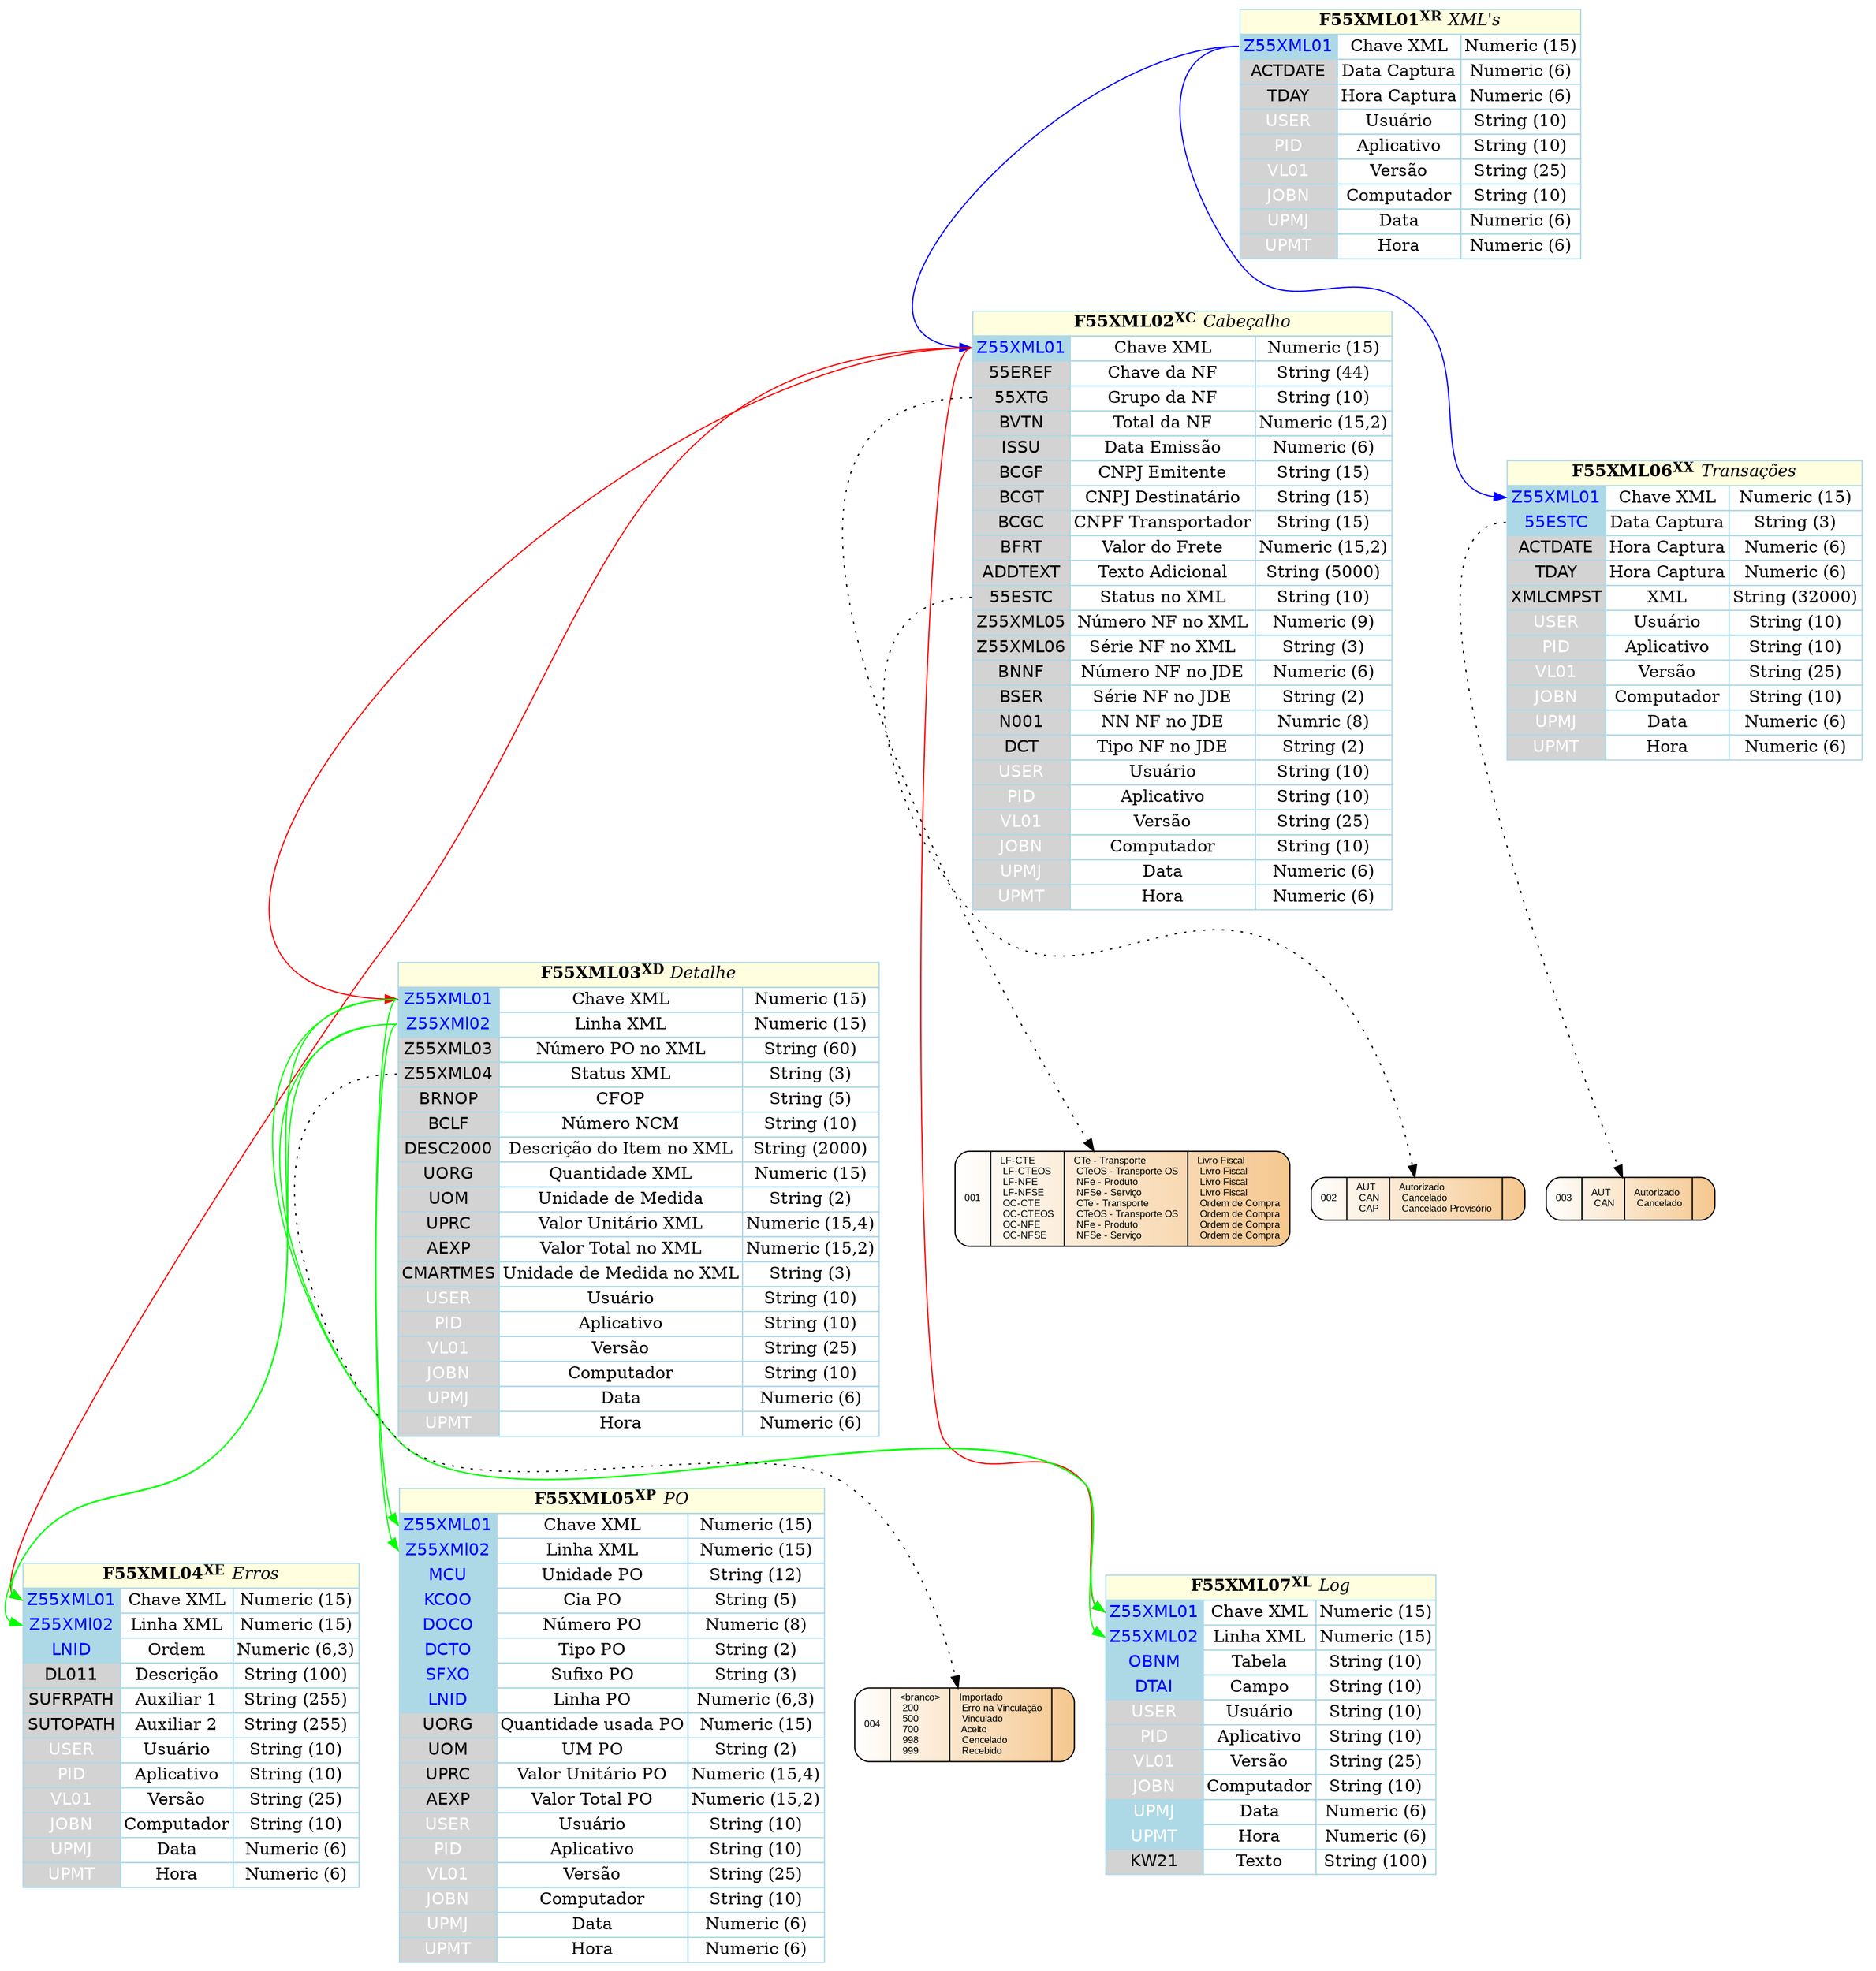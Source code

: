 digraph H {

  tabela01 [
   shape=none
   label=<
     <table border='0' cellborder='1' color='lightblue' cellspacing='0'>
       <tr><td colspan="3" bgcolor="lightyellow"><b>F55XML01<sup>XR</sup></b> <i>XML's</i></td></tr>
       <tr><td port='col01' bgcolor="lightblue"><font face="helvetica" color="blue">Z55XML01</font></td><td>Chave XML</td><td>Numeric (15)</td></tr>
       <tr><td port='col02' bgcolor="lightgray"><font face="helvetica" color="black">ACTDATE</font></td><td>Data Captura</td><td>Numeric (6)</td></tr>
       <tr><td port='col03' bgcolor="lightgray"><font face="helvetica" color="black">TDAY</font></td><td>Hora Captura</td><td>Numeric (6)</td></tr>
       <tr><td bgcolor="lightgray"><font face="helvetica" color="white">USER</font></td><td>Usuário</td><td>String (10)</td></tr>
       <tr><td bgcolor="lightgray"><font face="helvetica" color="white">PID</font></td><td>Aplicativo</td><td>String (10)</td></tr>
       <tr><td bgcolor="lightgray"><font face="helvetica" color="white">VL01</font></td><td>Versão</td><td>String (25)</td></tr>
       <tr><td bgcolor="lightgray"><font face="helvetica" color="white">JOBN</font></td><td>Computador</td><td>String (10)</td></tr>
       <tr><td bgcolor="lightgray"><font face="helvetica" color="white">UPMJ</font></td><td>Data</td><td>Numeric (6)</td></tr>
       <tr><td bgcolor="lightgray"><font face="helvetica" color="white">UPMT</font></td><td>Hora</td><td>Numeric (6)</td></tr>
     </table>
  >];

  tabela02 [
   shape=none
   label=<
     <table border='0' cellborder='1' color='lightblue' cellspacing='0'>
       <tr><td colspan="3" bgcolor="lightyellow"><b>F55XML02<sup>XC</sup></b> <i>Cabeçalho</i></td></tr>
       <tr><td port='col01' bgcolor="lightblue"><font face="helvetica" color="blue">Z55XML01</font></td><td>Chave XML</td><td>Numeric (15)</td></tr>
       <tr><td port='col02' bgcolor="lightgray"><font face="helvetica" color="black">55EREF</font></td><td>Chave da NF</td><td>String (44)</td></tr>
       <tr><td port='col03' bgcolor="lightgray"><font face="helvetica" color="black">55XTG</font></td><td>Grupo da NF</td><td>String (10)</td></tr>
       <tr><td port='col04' bgcolor="lightgray"><font face="helvetica" color="black">BVTN</font></td><td>Total da NF</td><td>Numeric (15,2)</td></tr>
       <tr><td port='col05' bgcolor="lightgray"><font face="helvetica" color="black">ISSU</font></td><td>Data Emissão</td><td>Numeric (6)</td></tr>
       <tr><td port='col06' bgcolor="lightgray"><font face="helvetica" color="black">BCGF</font></td><td>CNPJ Emitente</td><td>String (15)</td></tr>
       <tr><td port='col07' bgcolor="lightgray"><font face="helvetica" color="black">BCGT</font></td><td>CNPJ Destinatário</td><td>String (15)</td></tr>
       <tr><td port='col08' bgcolor="lightgray"><font face="helvetica" color="black">BCGC</font></td><td>CNPF Transportador</td><td>String (15)</td></tr>
       <tr><td port='col09' bgcolor="lightgray"><font face="helvetica" color="black">BFRT</font></td><td>Valor do Frete</td><td>Numeric (15,2)</td></tr>
       <tr><td port='col10' bgcolor="lightgray"><font face="helvetica" color="black">ADDTEXT</font></td><td>Texto Adicional</td><td>String (5000)</td></tr>
       <tr><td port='col11' bgcolor="lightgray"><font face="helvetica" color="black">55ESTC</font></td><td>Status no XML</td><td>String (10)</td></tr>
       <tr><td port='col12' bgcolor="lightgray"><font face="helvetica" color="black">Z55XML05</font></td><td>Número NF no XML</td><td>Numeric (9)</td></tr>
       <tr><td port='col13' bgcolor="lightgray"><font face="helvetica" color="black">Z55XML06</font></td><td>Série NF no XML</td><td>String (3)</td></tr>
       <tr><td port='col14' bgcolor="lightgray"><font face="helvetica" color="black">BNNF</font></td><td>Número NF no JDE</td><td>Numeric (6)</td></tr>
       <tr><td port='col15' bgcolor="lightgray"><font face="helvetica" color="black">BSER</font></td><td>Série NF no JDE</td><td>String (2)</td></tr>
       <tr><td port='col16' bgcolor="lightgray"><font face="helvetica" color="black">N001</font></td><td>NN NF no JDE</td><td>Numric (8)</td></tr>
       <tr><td port='col17' bgcolor="lightgray"><font face="helvetica" color="black">DCT</font></td><td>Tipo NF no JDE</td><td>String (2)</td></tr>
       <tr><td bgcolor="lightgray"><font face="helvetica" color="white">USER</font></td><td>Usuário</td><td>String (10)</td></tr>
       <tr><td bgcolor="lightgray"><font face="helvetica" color="white">PID</font></td><td>Aplicativo</td><td>String (10)</td></tr>
       <tr><td bgcolor="lightgray"><font face="helvetica" color="white">VL01</font></td><td>Versão</td><td>String (25)</td></tr>
       <tr><td bgcolor="lightgray"><font face="helvetica" color="white">JOBN</font></td><td>Computador</td><td>String (10)</td></tr>
       <tr><td bgcolor="lightgray"><font face="helvetica" color="white">UPMJ</font></td><td>Data</td><td>Numeric (6)</td></tr>
       <tr><td bgcolor="lightgray"><font face="helvetica" color="white">UPMT</font></td><td>Hora</td><td>Numeric (6)</td></tr>
     </table>
  >];

  tabela03 [
   shape=none
   label=<
     <table border='0' cellborder='1' color='lightblue' cellspacing='0'>
       <tr><td colspan="3" bgcolor="lightyellow"><b>F55XML03<sup>XD</sup></b> <i>Detalhe</i></td></tr>
       <tr><td port='col01' bgcolor="lightblue"><font face="helvetica" color="blue">Z55XML01</font></td><td>Chave XML</td><td>Numeric (15)</td></tr>
       <tr><td port='col02' bgcolor="lightblue"><font face="helvetica" color="blue">Z55XMl02</font></td><td>Linha XML</td><td>Numeric (15)</td></tr>
       <tr><td port='col03' bgcolor="lightgray"><font face="helvetica" color="black">Z55XML03</font></td><td>Número PO no XML</td><td>String (60)</td></tr>
       <tr><td port='col04' bgcolor="lightgray"><font face="helvetica" color="black">Z55XML04</font></td><td>Status XML</td><td>String (3)</td></tr>
       <tr><td port='col05' bgcolor="lightgray"><font face="helvetica" color="black">BRNOP</font></td><td>CFOP</td><td>String (5)</td></tr>
       <tr><td port='col06' bgcolor="lightgray"><font face="helvetica" color="black">BCLF</font></td><td>Número NCM</td><td>String (10)</td></tr>
       <tr><td port='col07' bgcolor="lightgray"><font face="helvetica" color="black">DESC2000</font></td><td>Descrição do Item no XML</td><td>String (2000)</td></tr>
       <tr><td port='col08' bgcolor="lightgray"><font face="helvetica" color="black">UORG</font></td><td>Quantidade XML</td><td>Numeric (15)</td></tr>
       <tr><td port='col09' bgcolor="lightgray"><font face="helvetica" color="black">UOM</font></td><td>Unidade de Medida</td><td>String (2)</td></tr>
       <tr><td port='col10' bgcolor="lightgray"><font face="helvetica" color="black">UPRC</font></td><td>Valor Unitário XML</td><td>Numeric (15,4)</td></tr>
       <tr><td port='col11' bgcolor="lightgray"><font face="helvetica" color="black">AEXP</font></td><td>Valor Total no XML</td><td>Numeric (15,2)</td></tr>
       <tr><td port='col12' bgcolor="lightgray"><font face="helvetica" color="black">CMARTMES</font></td><td>Unidade de Medida no XML</td><td>String (3)</td></tr>
       <tr><td bgcolor="lightgray"><font face="helvetica" color="white">USER</font></td><td>Usuário</td><td>String (10)</td></tr>
       <tr><td bgcolor="lightgray"><font face="helvetica" color="white">PID</font></td><td>Aplicativo</td><td>String (10)</td></tr>
       <tr><td bgcolor="lightgray"><font face="helvetica" color="white">VL01</font></td><td>Versão</td><td>String (25)</td></tr>
       <tr><td bgcolor="lightgray"><font face="helvetica" color="white">JOBN</font></td><td>Computador</td><td>String (10)</td></tr>
       <tr><td bgcolor="lightgray"><font face="helvetica" color="white">UPMJ</font></td><td>Data</td><td>Numeric (6)</td></tr>
       <tr><td bgcolor="lightgray"><font face="helvetica" color="white">UPMT</font></td><td>Hora</td><td>Numeric (6)</td></tr>
     </table>
  >];

  tabela04 [
   shape=none
   label=<
     <table border='0' cellborder='1' color='lightblue' cellspacing='0'>
       <tr><td colspan="3" bgcolor="lightyellow"><b>F55XML04<sup>XE</sup></b> <i>Erros</i></td></tr>
       <tr><td port='col01' bgcolor="lightblue"><font face="helvetica" color="blue">Z55XML01</font></td><td>Chave XML</td><td>Numeric (15)</td></tr>
       <tr><td port='col02' bgcolor="lightblue"><font face="helvetica" color="blue">Z55XMl02</font></td><td>Linha XML</td><td>Numeric (15)</td></tr>
       <tr><td port='col03' bgcolor="lightblue"><font face="helvetica" color="blue">LNID</font></td><td>Ordem</td><td>Numeric (6,3)</td></tr>
       <tr><td port='col04' bgcolor="lightgray"><font face="helvetica" color="black">DL011</font></td><td>Descrição</td><td>String (100)</td></tr>
       <tr><td port='col04' bgcolor="lightgray"><font face="helvetica" color="black">SUFRPATH</font></td><td>Auxiliar 1</td><td>String (255)</td></tr>
       <tr><td port='col04' bgcolor="lightgray"><font face="helvetica" color="black">SUTOPATH</font></td><td>Auxiliar 2</td><td>String (255)</td></tr>
       <tr><td bgcolor="lightgray"><font face="helvetica" color="white">USER</font></td><td>Usuário</td><td>String (10)</td></tr>
       <tr><td bgcolor="lightgray"><font face="helvetica" color="white">PID</font></td><td>Aplicativo</td><td>String (10)</td></tr>
       <tr><td bgcolor="lightgray"><font face="helvetica" color="white">VL01</font></td><td>Versão</td><td>String (25)</td></tr>
       <tr><td bgcolor="lightgray"><font face="helvetica" color="white">JOBN</font></td><td>Computador</td><td>String (10)</td></tr>
       <tr><td bgcolor="lightgray"><font face="helvetica" color="white">UPMJ</font></td><td>Data</td><td>Numeric (6)</td></tr>
       <tr><td bgcolor="lightgray"><font face="helvetica" color="white">UPMT</font></td><td>Hora</td><td>Numeric (6)</td></tr>
     </table>
  >];

  tabela05 [
   shape=none
   label=<
     <table border='0' cellborder='1' color='lightblue' cellspacing='0'>
       <tr><td colspan="3" bgcolor="lightyellow"><b>F55XML05<sup>XP</sup></b> <i>PO</i></td></tr>
       <tr><td port='col01' bgcolor="lightblue"><font face="helvetica" color="blue">Z55XML01</font></td><td>Chave XML</td><td>Numeric (15)</td></tr>
       <tr><td port='col02' bgcolor="lightblue"><font face="helvetica" color="blue">Z55XMl02</font></td><td>Linha XML</td><td>Numeric (15)</td></tr>
       <tr><td port='col03' bgcolor="lightblue"><font face="helvetica" color="blue">MCU</font></td><td>Unidade PO</td><td>String (12)</td></tr>
       <tr><td port='col04' bgcolor="lightblue"><font face="helvetica" color="blue">KCOO</font></td><td>Cia PO</td><td>String (5)</td></tr>
       <tr><td port='col05' bgcolor="lightblue"><font face="helvetica" color="blue">DOCO</font></td><td>Número PO</td><td>Numeric (8)</td></tr>
       <tr><td port='col06' bgcolor="lightblue"><font face="helvetica" color="blue">DCTO</font></td><td>Tipo PO</td><td>String (2)</td></tr>
       <tr><td port='col07' bgcolor="lightblue"><font face="helvetica" color="blue">SFXO</font></td><td>Sufixo PO</td><td>String (3)</td></tr>
       <tr><td port='col08' bgcolor="lightblue"><font face="helvetica" color="blue">LNID</font></td><td>Linha PO</td><td>Numeric (6,3)</td></tr>
       <tr><td port='col09' bgcolor="lightgray"><font face="helvetica" color="black">UORG</font></td><td>Quantidade usada PO</td><td>Numeric (15)</td></tr>
       <tr><td port='col10' bgcolor="lightgray"><font face="helvetica" color="black">UOM</font></td><td>UM PO</td><td>String (2)</td></tr>
       <tr><td port='col11' bgcolor="lightgray"><font face="helvetica" color="black">UPRC</font></td><td>Valor Unitário PO</td><td>Numeric (15,4)</td></tr>
       <tr><td port='col12' bgcolor="lightgray"><font face="helvetica" color="black">AEXP</font></td><td>Valor Total PO</td><td>Numeric (15,2)</td></tr>
       <tr><td bgcolor="lightgray"><font face="helvetica" color="white">USER</font></td><td>Usuário</td><td>String (10)</td></tr>
       <tr><td bgcolor="lightgray"><font face="helvetica" color="white">PID</font></td><td>Aplicativo</td><td>String (10)</td></tr>
       <tr><td bgcolor="lightgray"><font face="helvetica" color="white">VL01</font></td><td>Versão</td><td>String (25)</td></tr>
       <tr><td bgcolor="lightgray"><font face="helvetica" color="white">JOBN</font></td><td>Computador</td><td>String (10)</td></tr>
       <tr><td bgcolor="lightgray"><font face="helvetica" color="white">UPMJ</font></td><td>Data</td><td>Numeric (6)</td></tr>
       <tr><td bgcolor="lightgray"><font face="helvetica" color="white">UPMT</font></td><td>Hora</td><td>Numeric (6)</td></tr>
     </table>
  >];

  tabela06 [
   shape=none
   label=<
     <table border='0' cellborder='1' color='lightblue' cellspacing='0'>
       <tr><td colspan="3" bgcolor="lightyellow"><b>F55XML06<sup>XX</sup></b> <i>Transações</i></td></tr>
       <tr><td port='col01' bgcolor="lightblue"><font face="helvetica" color="blue">Z55XML01</font></td><td>Chave XML</td><td>Numeric (15)</td></tr>
       <tr><td port='col02' bgcolor="lightblue"><font face="helvetica" color="blue">55ESTC</font></td><td>Data Captura</td><td>String (3)</td></tr>
       <tr><td port='col03' bgcolor="lightgray"><font face="helvetica" color="black">ACTDATE</font></td><td>Hora Captura</td><td>Numeric (6)</td></tr>
       <tr><td port='col04' bgcolor="lightgray"><font face="helvetica" color="black">TDAY</font></td><td>Hora Captura</td><td>Numeric (6)</td></tr>
       <tr><td port='col05' bgcolor="lightgray"><font face="helvetica" color="black">XMLCMPST</font></td><td>XML</td><td>String (32000)</td></tr>
       <tr><td bgcolor="lightgray"><font face="helvetica" color="white">USER</font></td><td>Usuário</td><td>String (10)</td></tr>
       <tr><td bgcolor="lightgray"><font face="helvetica" color="white">PID</font></td><td>Aplicativo</td><td>String (10)</td></tr>
       <tr><td bgcolor="lightgray"><font face="helvetica" color="white">VL01</font></td><td>Versão</td><td>String (25)</td></tr>
       <tr><td bgcolor="lightgray"><font face="helvetica" color="white">JOBN</font></td><td>Computador</td><td>String (10)</td></tr>
       <tr><td bgcolor="lightgray"><font face="helvetica" color="white">UPMJ</font></td><td>Data</td><td>Numeric (6)</td></tr>
       <tr><td bgcolor="lightgray"><font face="helvetica" color="white">UPMT</font></td><td>Hora</td><td>Numeric (6)</td></tr>
     </table>
  >];

  tabela07 [
   shape=none
   label=<
     <table border='0' cellborder='1' color='lightblue' cellspacing='0'>
       <tr><td colspan="3" bgcolor="lightyellow"><b>F55XML07<sup>XL</sup></b> <i>Log</i></td></tr>
       <tr><td port='col01' bgcolor="lightblue"><font face="helvetica" color="blue">Z55XML01</font></td><td>Chave XML</td><td>Numeric (15)</td></tr>
       <tr><td port='col02' bgcolor="lightblue"><font face="helvetica" color="blue">Z55XML02</font></td><td>Linha XML</td><td>Numeric (15)</td></tr>
       <tr><td port='col03' bgcolor="lightblue"><font face="helvetica" color="blue">OBNM</font></td><td>Tabela</td><td>String (10)</td></tr>
       <tr><td port='col04' bgcolor="lightblue"><font face="helvetica" color="blue">DTAI</font></td><td>Campo</td><td>String (10)</td></tr>
       <tr><td port='col05' bgcolor="lightgray"><font face="helvetica" color="white">USER</font></td><td>Usuário</td><td>String (10)</td></tr>
       <tr><td port='col06' bgcolor="lightgray"><font face="helvetica" color="white">PID</font></td><td>Aplicativo</td><td>String (10)</td></tr>
       <tr><td port='col07' bgcolor="lightgray"><font face="helvetica" color="white">VL01</font></td><td>Versão</td><td>String (25)</td></tr>
       <tr><td port='col08' bgcolor="lightgray"><font face="helvetica" color="white">JOBN</font></td><td>Computador</td><td>String (10)</td></tr>
       <tr><td port='col09' bgcolor="lightblue"><font face="helvetica" color="white">UPMJ</font></td><td>Data</td><td>Numeric (6)</td></tr>
       <tr><td port='col10' bgcolor="lightblue"><font face="helvetica" color="white">UPMT</font></td><td>Hora</td><td>Numeric (6)</td></tr>
       <tr><td port='col11' bgcolor="lightgray"><font face="helvetica" color="black">KW21</font></td><td>Texto</td><td>String (100)</td></tr>
     </table>
  >];

  node001 [
    fontname = "Arial",
    fontsize = 8,
    shape=record,
    style="rounded,filled",
    fillcolor="white:#f5c78e"
    label="001|LF-CTE\l
               LF-CTEOS\l
               LF-NFE\l
               LF-NFSE\l
               OC-CTE\l
               OC-CTEOS\l
               OC-NFE\l
               OC-NFSE\l|
               CTe - Transporte\l
               CTeOS - Transporte OS\l
               NFe - Produto\l
               NFSe - Serviço\l
               CTe - Transporte\l
               CTeOS - Transporte OS\l
               NFe - Produto\l
               NFSe - Serviço\l|
               Livro Fiscal\l
               Livro Fiscal\l
               Livro Fiscal\l
               Livro Fiscal\l
               Ordem de Compra\l
               Ordem de Compra\l
               Ordem de Compra\l
               Ordem de Compra\l"
  ]

  node002 [
    fontname = "Arial",
    fontsize = 8,
    shape=record,
    style="rounded,filled",
    fillcolor="white:#f5c78e"
    label="002|AUT\l
               CAN\l
               CAP\l|
               Autorizado\l
               Cancelado\l
               Cancelado Provisório\l|}"
  ]

  node003 [
    fontname = "Arial",
    fontsize = 8,
    shape=record,
    style="rounded,filled",
    fillcolor="white:#f5c78e"
    label="003|AUT\l
               CAN\l|
               Autorizado\l
               Cancelado\l|}"
  ]

  node004 [
    fontname = "Arial",
    fontsize = 8,
    shape=record,
    style="rounded,filled",
    fillcolor="white:#f5c78e"
    label="004|\<branco\>\l
               200\l
               500\l
               700\l
               998\l
               999\l|
               Importado\l
               Erro na Vinculação\l
               Vinculado\l
               Aceito\l
               Cencelado\l
               Recebido\l|"
  ]

  tabela01:col01 -> tabela02:col01 [color="blue"];
  tabela01:col01 -> tabela06:col01 [color="blue"];
  tabela02:col01 -> tabela03:col01 [color="red"];
  tabela02:col01 -> tabela04:col01 [color="red"];
  tabela02:col01 -> tabela07:col01 [color="red"];
  tabela02:col03 -> node001 [style="dotted"];
  tabela02:col11 -> node002 [style="dotted"];
  tabela03:col01 -> tabela04:col01 [color="green"];
  tabela03:col02 -> tabela04:col02 [color="green"];
  tabela03:col01 -> tabela05:col01 [color="green"];
  tabela03:col02 -> tabela05:col02 [color="green"];
  tabela03:col01 -> tabela07:col01 [color="green"];
  tabela03:col02 -> tabela07:col02 [color="green"];
  tabela03:col04 -> node004 [style="dotted"];
  tabela06:col02 -> node003 [style="dotted"];

}